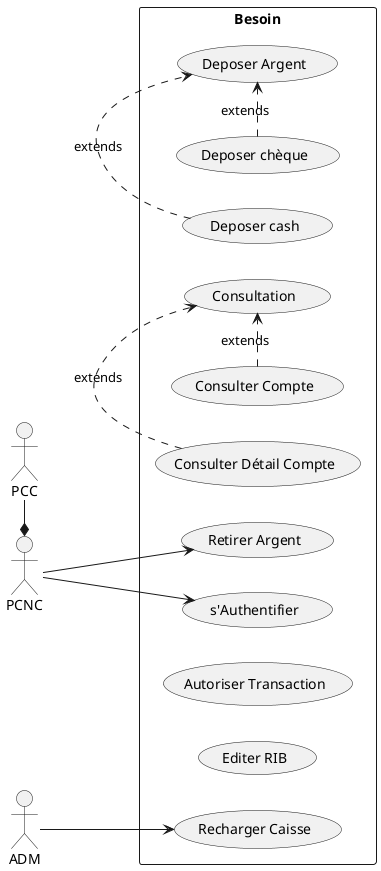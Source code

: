 @startuml

left to right direction
actor PCNC

actor PCC

actor ADM

rectangle Besoin{
    (Deposer Argent) as (Depot)
    (Consultation) as (Consulter)
    (Retirer Argent) as (Retrait)
    (s'Authentifier) as (Authentification)
    (Autoriser Transaction) as (AutoTransaction)
    (Deposer chèque) as (DepotChec)
    (Deposer cash) as (DepotCash)
    (Editer RIB) as (EditRIB)
    (Consulter Compte) as (ConsulCompte)
    (Consulter Détail Compte) as (ConsulDetCompte)
    (Recharger Caisse) as (Recharger)
}

PCC -* PCNC

PCNC --> Retrait

PCNC --> Authentification

ADM --> Recharger

DepotChec .> Depot : extends
DepotCash .> Depot : extends

ConsulCompte .> Consulter : extends
ConsulDetCompte .> Consulter : extends

@enduml